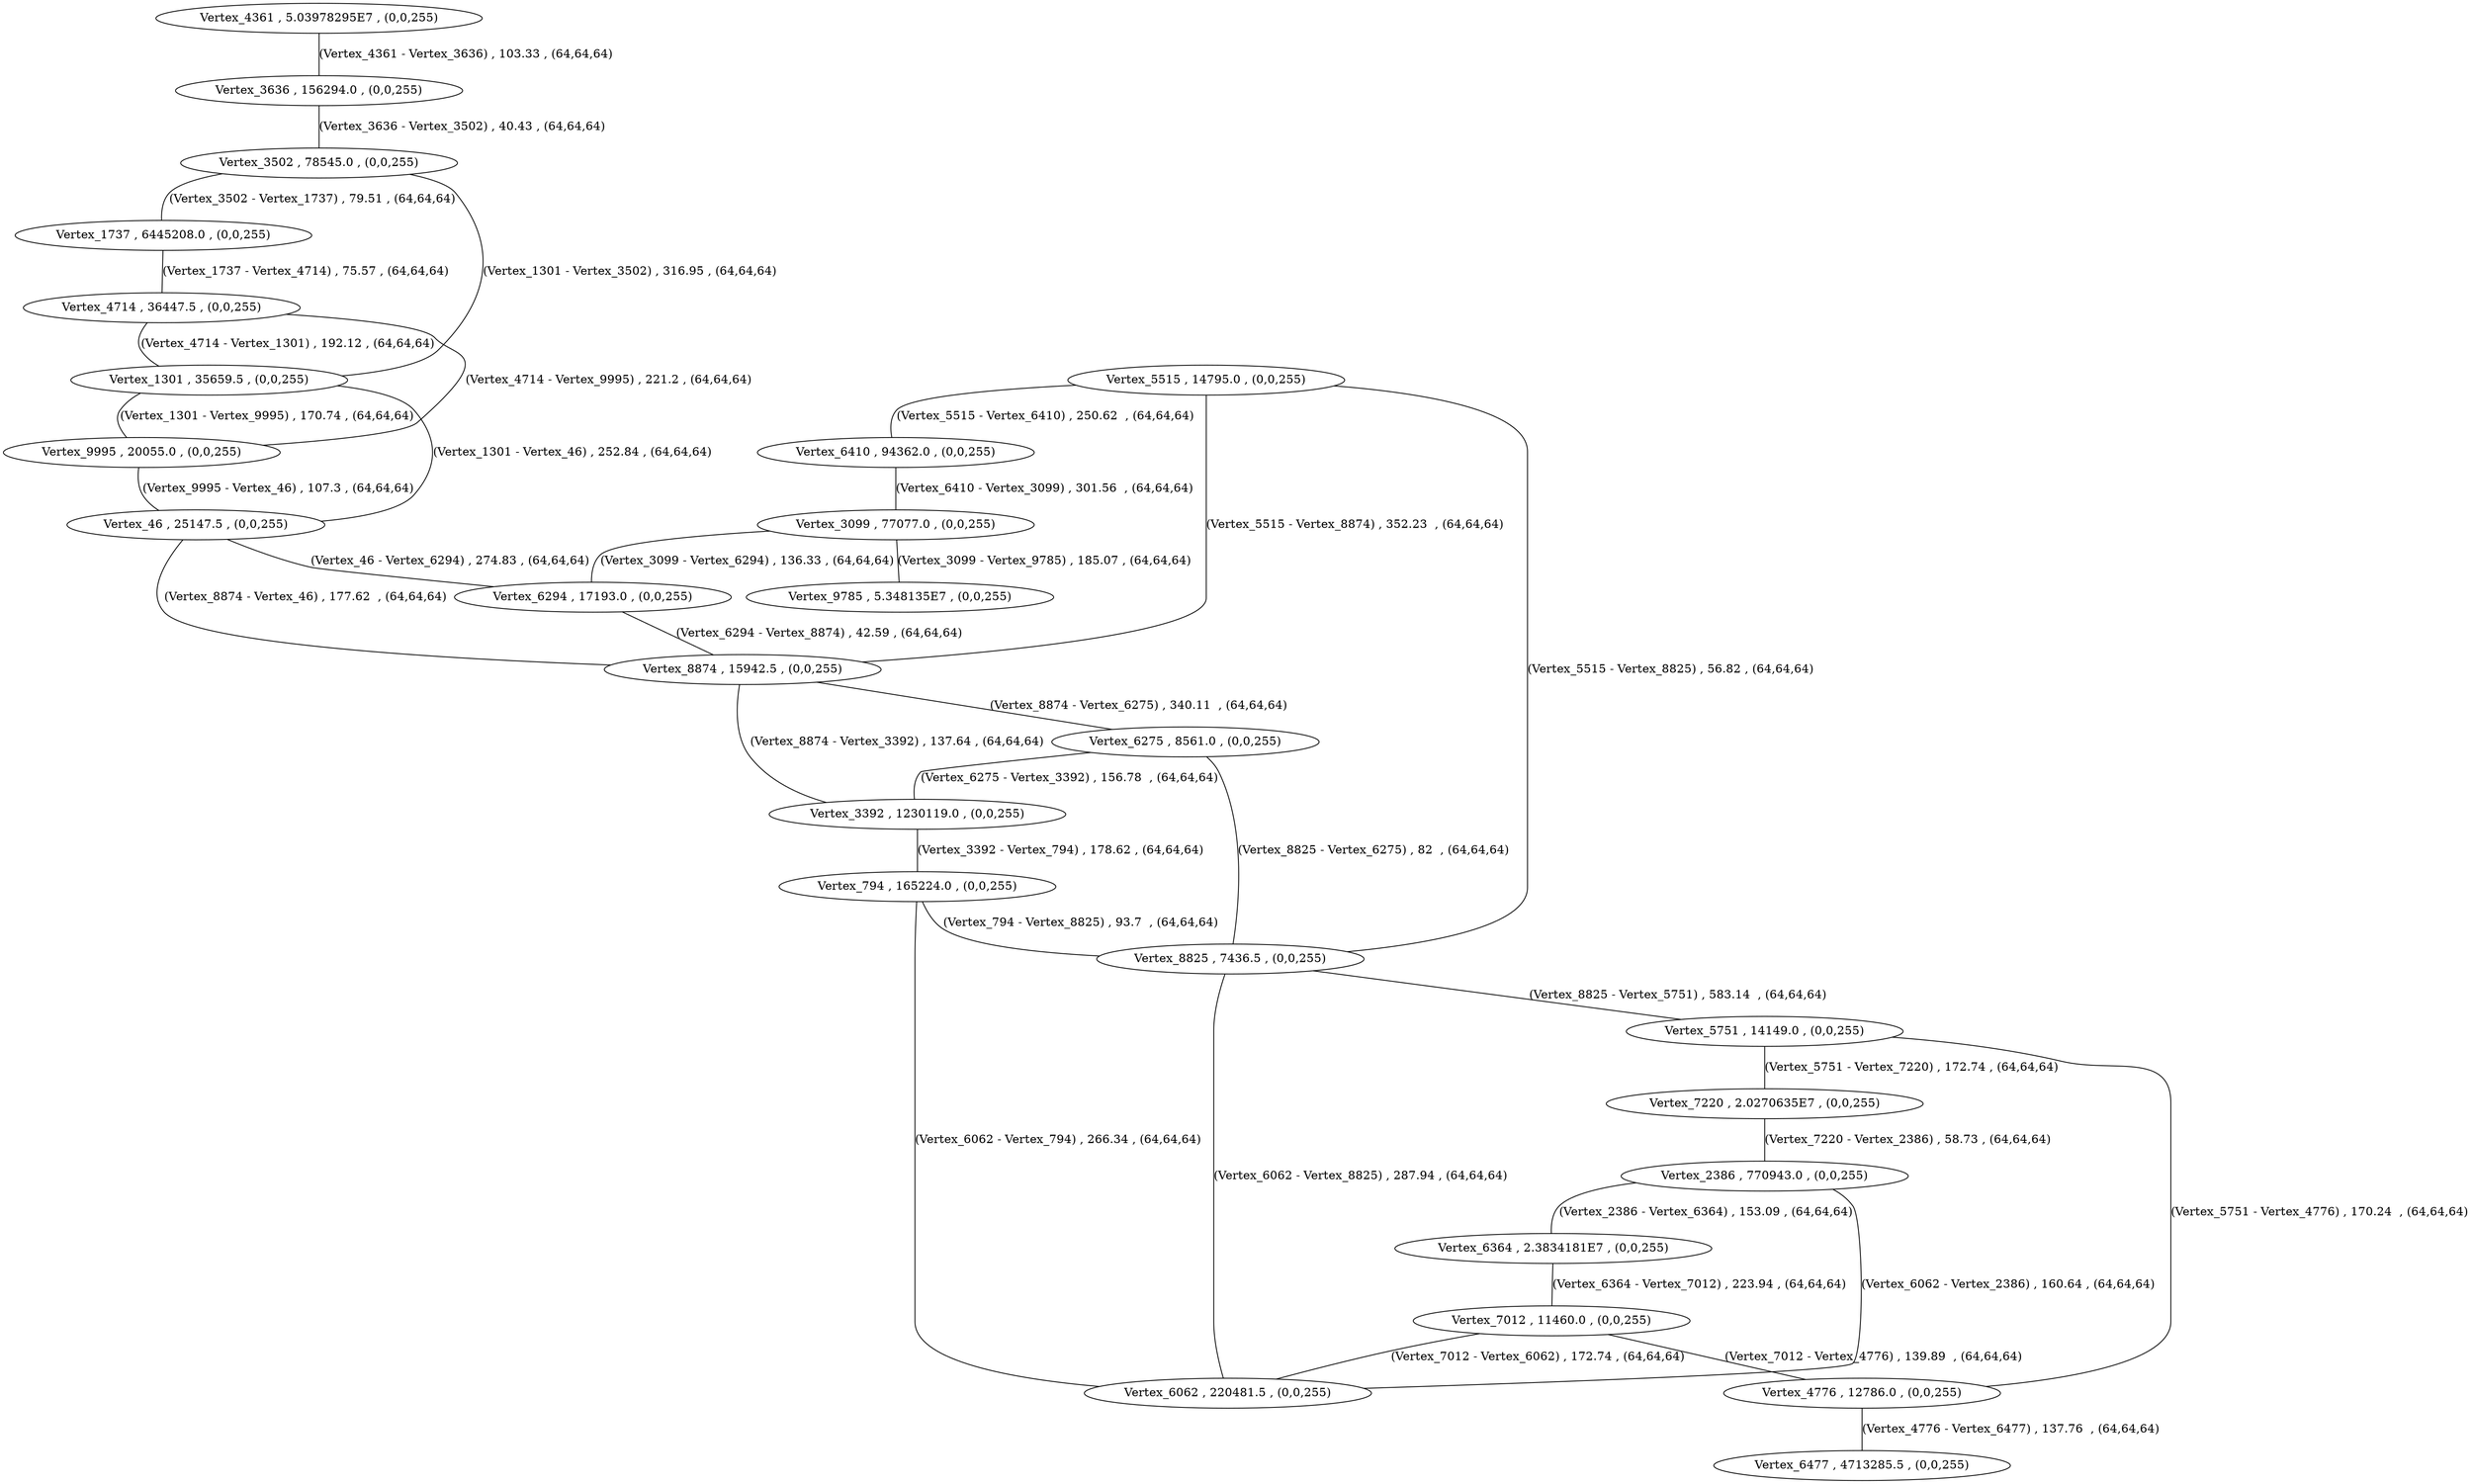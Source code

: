 graph G {
  1 [label = "Vertex_3502 , 78545.0 , (0,0,255)"];
  2 [label = "Vertex_1301 , 35659.5 , (0,0,255)"];
  3 [label = "Vertex_4361 , 5.03978295E7 , (0,0,255)"];
  4 [label = "Vertex_9995 , 20055.0 , (0,0,255)"];
  5 [label = "Vertex_4714 , 36447.5 , (0,0,255)"];
  6 [label = "Vertex_3636 , 156294.0 , (0,0,255)"];
  7 [label = "Vertex_1737 , 6445208.0 , (0,0,255)"];
  8 [label = "Vertex_46 , 25147.5 , (0,0,255)"];
  9 [label = "Vertex_6294 , 17193.0 , (0,0,255)"];
  10 [label = "Vertex_8874 , 15942.5 , (0,0,255)"];
  11 [label = "Vertex_3392 , 1230119.0 , (0,0,255)"];
  12 [label = "Vertex_6275 , 8561.0 , (0,0,255)"];
  13 [label = "Vertex_8825 , 7436.5 , (0,0,255)"];
  14 [label = "Vertex_794 , 165224.0 , (0,0,255)"];
  15 [label = "Vertex_5515 , 14795.0 , (0,0,255)"];
  16 [label = "Vertex_6062 , 220481.5 , (0,0,255)"];
  17 [label = "Vertex_3099 , 77077.0 , (0,0,255)"];
  18 [label = "Vertex_9785 , 5.348135E7 , (0,0,255)"];
  19 [label = "Vertex_7012 , 11460.0 , (0,0,255)"];
  20 [label = "Vertex_2386 , 770943.0 , (0,0,255)"];
  21 [label = "Vertex_6364 , 2.3834181E7 , (0,0,255)"];
  22 [label = "Vertex_5751 , 14149.0 , (0,0,255)"];
  23 [label = "Vertex_7220 , 2.0270635E7 , (0,0,255)"];
  24 [label = "Vertex_6477 , 4713285.5 , (0,0,255)"];
  25 [label = "Vertex_4776 , 12786.0 , (0,0,255)"];
  26 [label = "Vertex_6410 , 94362.0 , (0,0,255)"];
  3 -- 6 [label = "(Vertex_4361 - Vertex_3636) , 103.33 , (64,64,64)"];
  6 -- 1 [label = "(Vertex_3636 - Vertex_3502) , 40.43 , (64,64,64)"];
  1 -- 7 [label = "(Vertex_3502 - Vertex_1737) , 79.51 , (64,64,64)"];
  7 -- 5 [label = "(Vertex_1737 - Vertex_4714) , 75.57 , (64,64,64)"];
  5 -- 2 [label = "(Vertex_4714 - Vertex_1301) , 192.12 , (64,64,64)"];
  2 -- 1 [label = "(Vertex_1301 - Vertex_3502) , 316.95 , (64,64,64)"];
  5 -- 4 [label = "(Vertex_4714 - Vertex_9995) , 221.2 , (64,64,64)"];
  2 -- 4 [label = "(Vertex_1301 - Vertex_9995) , 170.74 , (64,64,64)"];
  2 -- 8 [label = "(Vertex_1301 - Vertex_46) , 252.84 , (64,64,64)"];
  4 -- 8 [label = "(Vertex_9995 - Vertex_46) , 107.3 , (64,64,64)"];
  8 -- 9 [label = "(Vertex_46 - Vertex_6294) , 274.83 , (64,64,64)"];
  9 -- 10 [label = "(Vertex_6294 - Vertex_8874) , 42.59 , (64,64,64)"];
  10 -- 8 [label = "(Vertex_8874 - Vertex_46) , 177.62  , (64,64,64)"];
  10 -- 11 [label = "(Vertex_8874 - Vertex_3392) , 137.64 , (64,64,64)"];
  10 -- 12 [label = "(Vertex_8874 - Vertex_6275) , 340.11  , (64,64,64)"];
  12 -- 11 [label = "(Vertex_6275 - Vertex_3392) , 156.78  , (64,64,64)"];
  11 -- 14 [label = "(Vertex_3392 - Vertex_794) , 178.62 , (64,64,64)"];
  14 -- 13 [label = "(Vertex_794 - Vertex_8825) , 93.7  , (64,64,64)"];
  13 -- 12 [label = "(Vertex_8825 - Vertex_6275) , 82  , (64,64,64)"];
  15 -- 13 [label = "(Vertex_5515 - Vertex_8825) , 56.82 , (64,64,64)"];
  15 -- 10 [label = "(Vertex_5515 - Vertex_8874) , 352.23  , (64,64,64)"];
  17 -- 9 [label = "(Vertex_3099 - Vertex_6294) , 136.33 , (64,64,64)"];
  15 -- 26 [label = "(Vertex_5515 - Vertex_6410) , 250.62  , (64,64,64)"];
  26 -- 17 [label = "(Vertex_6410 - Vertex_3099) , 301.56  , (64,64,64)"];
  17 -- 18 [label = "(Vertex_3099 - Vertex_9785) , 185.07 , (64,64,64)"];
  13 -- 22 [label = "(Vertex_8825 - Vertex_5751) , 583.14  , (64,64,64)"];
  19 -- 25 [label = "(Vertex_7012 - Vertex_4776) , 139.89  , (64,64,64)"];
  25 -- 24 [label = "(Vertex_4776 - Vertex_6477) , 137.76  , (64,64,64)"];
  22 -- 25 [label = "(Vertex_5751 - Vertex_4776) , 170.24  , (64,64,64)"];
  22 -- 23 [label = "(Vertex_5751 - Vertex_7220) , 172.74 , (64,64,64)"];
  23 -- 20 [label = "(Vertex_7220 - Vertex_2386) , 58.73 , (64,64,64)"];
  20 -- 21 [label = "(Vertex_2386 - Vertex_6364) , 153.09 , (64,64,64)"];
  21 -- 19 [label = "(Vertex_6364 - Vertex_7012) , 223.94 , (64,64,64)"];
  19 -- 16 [label = "(Vertex_7012 - Vertex_6062) , 172.74 , (64,64,64)"];
  16 -- 20 [label = "(Vertex_6062 - Vertex_2386) , 160.64 , (64,64,64)"];
  16 -- 13 [label = "(Vertex_6062 - Vertex_8825) , 287.94 , (64,64,64)"];
  16 -- 14 [label = "(Vertex_6062 - Vertex_794) , 266.34 , (64,64,64)"];
}
